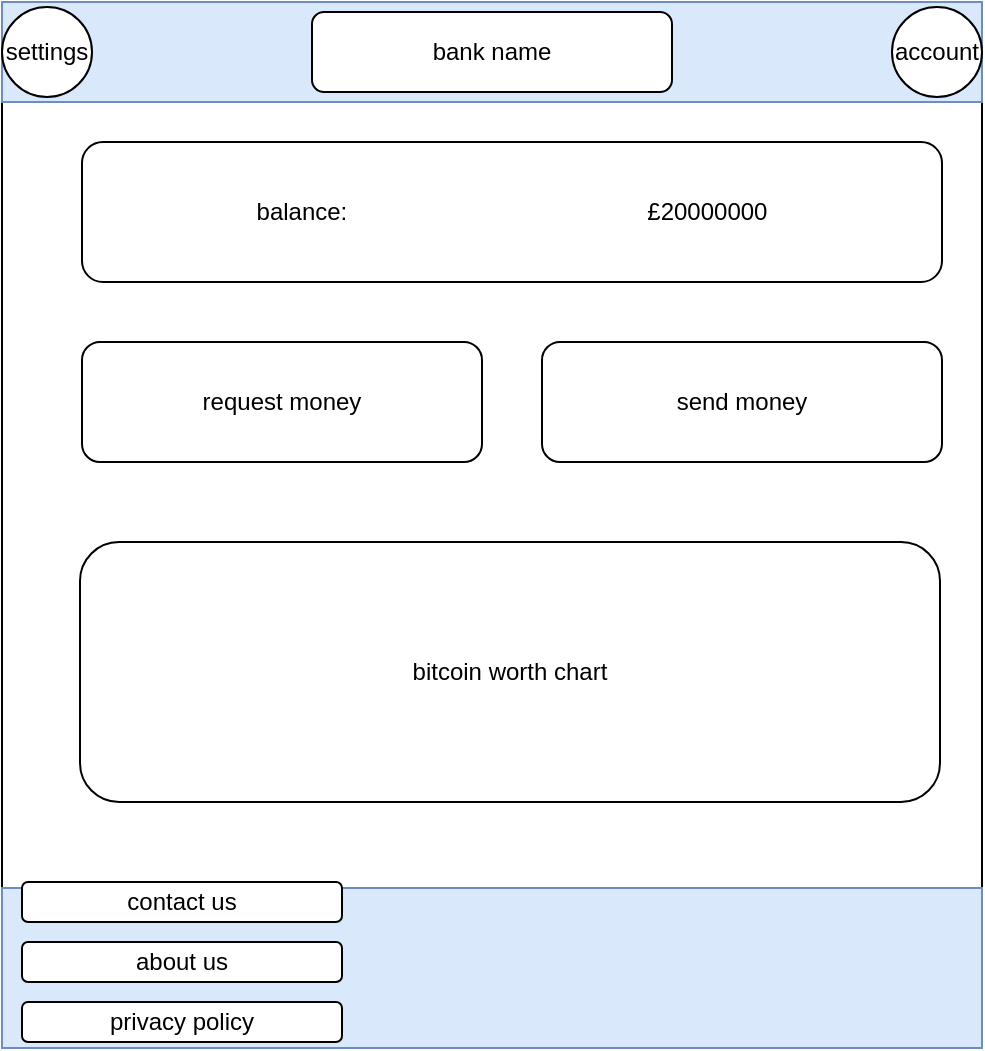 <mxfile version="15.6.2" type="github" pages="3"><diagram id="nursHffVn5OxHQCl_VeV" name="Page-1"><mxGraphModel dx="341" dy="509" grid="0" gridSize="10" guides="1" tooltips="1" connect="1" arrows="1" fold="1" page="0" pageScale="1" pageWidth="827" pageHeight="1169" math="0" shadow="0"><root><mxCell id="0"/><mxCell id="1" parent="0"/><mxCell id="YU9cAg5Aw2QOeE8i8hxD-1" value="" style="whiteSpace=wrap;html=1;aspect=fixed;" vertex="1" parent="1"><mxGeometry x="230" y="80" width="490" height="490" as="geometry"/></mxCell><mxCell id="YU9cAg5Aw2QOeE8i8hxD-2" value="" style="rounded=0;whiteSpace=wrap;html=1;fillColor=#dae8fc;strokeColor=#6c8ebf;" vertex="1" parent="1"><mxGeometry x="230" y="80" width="490" height="50" as="geometry"/></mxCell><mxCell id="YU9cAg5Aw2QOeE8i8hxD-3" value="account" style="ellipse;whiteSpace=wrap;html=1;aspect=fixed;" vertex="1" parent="1"><mxGeometry x="675" y="82.5" width="45" height="45" as="geometry"/></mxCell><mxCell id="YU9cAg5Aw2QOeE8i8hxD-4" value="settings " style="ellipse;whiteSpace=wrap;html=1;aspect=fixed;" vertex="1" parent="1"><mxGeometry x="230" y="82.5" width="45" height="45" as="geometry"/></mxCell><mxCell id="YU9cAg5Aw2QOeE8i8hxD-5" value="bank name " style="rounded=1;whiteSpace=wrap;html=1;" vertex="1" parent="1"><mxGeometry x="385" y="85" width="180" height="40" as="geometry"/></mxCell><mxCell id="YU9cAg5Aw2QOeE8i8hxD-6" value="" style="rounded=0;whiteSpace=wrap;html=1;fillColor=#dae8fc;strokeColor=#6c8ebf;" vertex="1" parent="1"><mxGeometry x="230" y="523" width="490" height="80" as="geometry"/></mxCell><mxCell id="YU9cAg5Aw2QOeE8i8hxD-7" value="balance:&amp;nbsp;&amp;nbsp;&amp;nbsp;&amp;nbsp;&amp;nbsp;&amp;nbsp;&amp;nbsp;&amp;nbsp;&amp;nbsp;&amp;nbsp;&amp;nbsp;&amp;nbsp;&amp;nbsp;&amp;nbsp;&amp;nbsp;&amp;nbsp;&amp;nbsp;&amp;nbsp;&amp;nbsp;&amp;nbsp;&amp;nbsp;&amp;nbsp;&amp;nbsp;&amp;nbsp;&amp;nbsp;&amp;nbsp;&amp;nbsp;&amp;nbsp;&amp;nbsp;&amp;nbsp;&amp;nbsp;&amp;nbsp;&amp;nbsp;&amp;nbsp;&amp;nbsp;&amp;nbsp;&amp;nbsp;&amp;nbsp;&amp;nbsp;&amp;nbsp;&amp;nbsp;&amp;nbsp;&amp;nbsp;&amp;nbsp; £20000000 " style="rounded=1;whiteSpace=wrap;html=1;" vertex="1" parent="1"><mxGeometry x="270" y="150" width="430" height="70" as="geometry"/></mxCell><mxCell id="YU9cAg5Aw2QOeE8i8hxD-8" value="send money " style="rounded=1;whiteSpace=wrap;html=1;" vertex="1" parent="1"><mxGeometry x="500" y="250" width="200" height="60" as="geometry"/></mxCell><mxCell id="YU9cAg5Aw2QOeE8i8hxD-9" value="request money " style="rounded=1;whiteSpace=wrap;html=1;" vertex="1" parent="1"><mxGeometry x="270" y="250" width="200" height="60" as="geometry"/></mxCell><mxCell id="YU9cAg5Aw2QOeE8i8hxD-10" value="bitcoin worth chart " style="rounded=1;whiteSpace=wrap;html=1;" vertex="1" parent="1"><mxGeometry x="269" y="350" width="430" height="130" as="geometry"/></mxCell><mxCell id="YU9cAg5Aw2QOeE8i8hxD-11" value="contact us " style="rounded=1;whiteSpace=wrap;html=1;" vertex="1" parent="1"><mxGeometry x="240" y="520" width="160" height="20" as="geometry"/></mxCell><mxCell id="YU9cAg5Aw2QOeE8i8hxD-12" value="about us " style="rounded=1;whiteSpace=wrap;html=1;" vertex="1" parent="1"><mxGeometry x="240" y="550" width="160" height="20" as="geometry"/></mxCell><mxCell id="YU9cAg5Aw2QOeE8i8hxD-13" value="privacy policy " style="rounded=1;whiteSpace=wrap;html=1;" vertex="1" parent="1"><mxGeometry x="240" y="580" width="160" height="20" as="geometry"/></mxCell></root></mxGraphModel></diagram><diagram name="Page-2" id="-O6fRZbIYOHC15YzvNwE"><mxGraphModel dx="868" dy="485" grid="1" gridSize="10" guides="1" tooltips="1" connect="1" arrows="1" fold="1" page="1" pageScale="1" pageWidth="827" pageHeight="1169" math="0" shadow="0"><root><mxCell id="0SpBcJjKNpyZ5wDlqcXV-0"/><mxCell id="0SpBcJjKNpyZ5wDlqcXV-1" parent="0SpBcJjKNpyZ5wDlqcXV-0"/><mxCell id="0SpBcJjKNpyZ5wDlqcXV-2" value="" style="whiteSpace=wrap;html=1;aspect=fixed;" vertex="1" parent="0SpBcJjKNpyZ5wDlqcXV-1"><mxGeometry x="200" y="40" width="480" height="480" as="geometry"/></mxCell><mxCell id="0SpBcJjKNpyZ5wDlqcXV-3" value="" style="rounded=0;whiteSpace=wrap;html=1;fillColor=#dae8fc;strokeColor=#6c8ebf;" vertex="1" parent="0SpBcJjKNpyZ5wDlqcXV-1"><mxGeometry x="200" y="40" width="480" height="60" as="geometry"/></mxCell><mxCell id="0SpBcJjKNpyZ5wDlqcXV-4" value="settings " style="ellipse;whiteSpace=wrap;html=1;aspect=fixed;" vertex="1" parent="0SpBcJjKNpyZ5wDlqcXV-1"><mxGeometry x="200" y="45" width="50" height="50" as="geometry"/></mxCell><mxCell id="RMvY8U53mhcPWY6Bz4Ip-0" value="" style="rounded=0;whiteSpace=wrap;html=1;fillColor=#dae8fc;strokeColor=#6c8ebf;" vertex="1" parent="0SpBcJjKNpyZ5wDlqcXV-1"><mxGeometry x="200" y="470" width="480" height="80" as="geometry"/></mxCell><mxCell id="RMvY8U53mhcPWY6Bz4Ip-1" value="contact us " style="rounded=1;whiteSpace=wrap;html=1;" vertex="1" parent="0SpBcJjKNpyZ5wDlqcXV-1"><mxGeometry x="210" y="470" width="160" height="20" as="geometry"/></mxCell><mxCell id="RMvY8U53mhcPWY6Bz4Ip-2" value="about us " style="rounded=1;whiteSpace=wrap;html=1;" vertex="1" parent="0SpBcJjKNpyZ5wDlqcXV-1"><mxGeometry x="210" y="500" width="160" height="20" as="geometry"/></mxCell><mxCell id="RMvY8U53mhcPWY6Bz4Ip-3" value="privacy policy " style="rounded=1;whiteSpace=wrap;html=1;" vertex="1" parent="0SpBcJjKNpyZ5wDlqcXV-1"><mxGeometry x="210" y="530" width="160" height="20" as="geometry"/></mxCell><mxCell id="RMvY8U53mhcPWY6Bz4Ip-4" value="&lt;div&gt;profile &lt;br&gt;&lt;/div&gt;&lt;div&gt;picture &lt;br&gt;&lt;/div&gt;" style="ellipse;whiteSpace=wrap;html=1;aspect=fixed;" vertex="1" parent="0SpBcJjKNpyZ5wDlqcXV-1"><mxGeometry x="400" y="110" width="80" height="80" as="geometry"/></mxCell><mxCell id="RMvY8U53mhcPWY6Bz4Ip-5" value="bank name " style="rounded=1;whiteSpace=wrap;html=1;" vertex="1" parent="0SpBcJjKNpyZ5wDlqcXV-1"><mxGeometry x="350" y="50" width="180" height="45" as="geometry"/></mxCell><mxCell id="RMvY8U53mhcPWY6Bz4Ip-6" value="name;&amp;nbsp;&amp;nbsp;&amp;nbsp;&amp;nbsp;&amp;nbsp;&amp;nbsp;&amp;nbsp;&amp;nbsp;&amp;nbsp;&amp;nbsp;&amp;nbsp;&amp;nbsp;&amp;nbsp;&amp;nbsp;&amp;nbsp;&amp;nbsp;&amp;nbsp;&amp;nbsp;&amp;nbsp;&amp;nbsp;&amp;nbsp;&amp;nbsp;&amp;nbsp;&amp;nbsp;&amp;nbsp;&amp;nbsp;&amp;nbsp;&amp;nbsp;&amp;nbsp;&amp;nbsp;&amp;nbsp;&amp;nbsp;&amp;nbsp;&amp;nbsp;&amp;nbsp;&amp;nbsp;&amp;nbsp;&amp;nbsp;&amp;nbsp;&amp;nbsp;&amp;nbsp;&amp;nbsp;&amp;nbsp;&amp;nbsp;&amp;nbsp;&amp;nbsp;&amp;nbsp;&amp;nbsp; " style="rounded=1;whiteSpace=wrap;html=1;" vertex="1" parent="0SpBcJjKNpyZ5wDlqcXV-1"><mxGeometry x="330" y="210" width="220" height="30" as="geometry"/></mxCell><mxCell id="RMvY8U53mhcPWY6Bz4Ip-7" value="change password " style="rounded=1;whiteSpace=wrap;html=1;" vertex="1" parent="0SpBcJjKNpyZ5wDlqcXV-1"><mxGeometry x="330" y="410" width="220" height="30" as="geometry"/></mxCell><mxCell id="RMvY8U53mhcPWY6Bz4Ip-8" value="email;&amp;nbsp;&amp;nbsp;&amp;nbsp;&amp;nbsp;&amp;nbsp;&amp;nbsp;&amp;nbsp;&amp;nbsp;&amp;nbsp;&amp;nbsp;&amp;nbsp;&amp;nbsp;&amp;nbsp;&amp;nbsp;&amp;nbsp;&amp;nbsp;&amp;nbsp;&amp;nbsp;&amp;nbsp;&amp;nbsp;&amp;nbsp;&amp;nbsp;&amp;nbsp;&amp;nbsp;&amp;nbsp;&amp;nbsp;&amp;nbsp;&amp;nbsp;&amp;nbsp;&amp;nbsp;&amp;nbsp;&amp;nbsp;&amp;nbsp;&amp;nbsp;&amp;nbsp;&amp;nbsp;&amp;nbsp;&amp;nbsp;&amp;nbsp;&amp;nbsp;&amp;nbsp;&amp;nbsp;&amp;nbsp;&amp;nbsp;&amp;nbsp;&amp;nbsp;&amp;nbsp;&amp;nbsp; " style="rounded=1;whiteSpace=wrap;html=1;" vertex="1" parent="0SpBcJjKNpyZ5wDlqcXV-1"><mxGeometry x="330" y="360" width="220" height="30" as="geometry"/></mxCell><mxCell id="RMvY8U53mhcPWY6Bz4Ip-9" value="phone number;&amp;nbsp;&amp;nbsp;&amp;nbsp;&amp;nbsp;&amp;nbsp;&amp;nbsp;&amp;nbsp;&amp;nbsp;&amp;nbsp;&amp;nbsp;&amp;nbsp;&amp;nbsp;&amp;nbsp;&amp;nbsp;&amp;nbsp;&amp;nbsp;&amp;nbsp;&amp;nbsp;&amp;nbsp;&amp;nbsp;&amp;nbsp;&amp;nbsp;&amp;nbsp;&amp;nbsp;&amp;nbsp;&amp;nbsp;&amp;nbsp;&amp;nbsp;&amp;nbsp;&amp;nbsp;&amp;nbsp;&amp;nbsp;&amp;nbsp;&amp;nbsp;&amp;nbsp;&amp;nbsp;&amp;nbsp;&amp;nbsp; " style="rounded=1;whiteSpace=wrap;html=1;" vertex="1" parent="0SpBcJjKNpyZ5wDlqcXV-1"><mxGeometry x="330" y="310" width="220" height="30" as="geometry"/></mxCell><mxCell id="RMvY8U53mhcPWY6Bz4Ip-10" value="age:&amp;nbsp;&amp;nbsp;&amp;nbsp;&amp;nbsp;&amp;nbsp;&amp;nbsp;&amp;nbsp;&amp;nbsp;&amp;nbsp;&amp;nbsp;&amp;nbsp;&amp;nbsp;&amp;nbsp;&amp;nbsp;&amp;nbsp;&amp;nbsp;&amp;nbsp;&amp;nbsp;&amp;nbsp;&amp;nbsp;&amp;nbsp;&amp;nbsp;&amp;nbsp;&amp;nbsp;&amp;nbsp;&amp;nbsp;&amp;nbsp;&amp;nbsp;&amp;nbsp;&amp;nbsp;&amp;nbsp;&amp;nbsp;&amp;nbsp;&amp;nbsp;&amp;nbsp;&amp;nbsp;&amp;nbsp;&amp;nbsp;&amp;nbsp;&amp;nbsp;&amp;nbsp;&amp;nbsp;&amp;nbsp;&amp;nbsp;&amp;nbsp;&amp;nbsp;&amp;nbsp;&amp;nbsp;&amp;nbsp;&amp;nbsp; " style="rounded=1;whiteSpace=wrap;html=1;" vertex="1" parent="0SpBcJjKNpyZ5wDlqcXV-1"><mxGeometry x="330" y="260" width="220" height="30" as="geometry"/></mxCell></root></mxGraphModel></diagram><diagram name="Page-3" id="JzJwdWJ7GTqEpURJrkgs"><mxGraphModel dx="868" dy="485" grid="1" gridSize="10" guides="1" tooltips="1" connect="1" arrows="1" fold="1" page="1" pageScale="1" pageWidth="827" pageHeight="1169" math="0" shadow="0"><root><mxCell id="toaVMBSk90z7J773eM6F-0"/><mxCell id="toaVMBSk90z7J773eM6F-1" parent="toaVMBSk90z7J773eM6F-0"/><mxCell id="a9_N7I4xQDviV986muRv-0" value="" style="whiteSpace=wrap;html=1;aspect=fixed;" vertex="1" parent="toaVMBSk90z7J773eM6F-1"><mxGeometry x="200" y="40" width="480" height="480" as="geometry"/></mxCell><mxCell id="a9_N7I4xQDviV986muRv-1" value="" style="rounded=0;whiteSpace=wrap;html=1;fillColor=#dae8fc;strokeColor=#6c8ebf;" vertex="1" parent="toaVMBSk90z7J773eM6F-1"><mxGeometry x="200" y="40" width="480" height="60" as="geometry"/></mxCell><mxCell id="a9_N7I4xQDviV986muRv-2" value="settings " style="ellipse;whiteSpace=wrap;html=1;aspect=fixed;" vertex="1" parent="toaVMBSk90z7J773eM6F-1"><mxGeometry x="200" y="45" width="50" height="50" as="geometry"/></mxCell><mxCell id="a9_N7I4xQDviV986muRv-3" value="" style="rounded=0;whiteSpace=wrap;html=1;fillColor=#dae8fc;strokeColor=#6c8ebf;" vertex="1" parent="toaVMBSk90z7J773eM6F-1"><mxGeometry x="200" y="470" width="480" height="80" as="geometry"/></mxCell><mxCell id="a9_N7I4xQDviV986muRv-4" value="contact us " style="rounded=1;whiteSpace=wrap;html=1;" vertex="1" parent="toaVMBSk90z7J773eM6F-1"><mxGeometry x="210" y="470" width="160" height="20" as="geometry"/></mxCell><mxCell id="a9_N7I4xQDviV986muRv-5" value="about us " style="rounded=1;whiteSpace=wrap;html=1;" vertex="1" parent="toaVMBSk90z7J773eM6F-1"><mxGeometry x="210" y="500" width="160" height="20" as="geometry"/></mxCell><mxCell id="a9_N7I4xQDviV986muRv-6" value="privacy policy " style="rounded=1;whiteSpace=wrap;html=1;" vertex="1" parent="toaVMBSk90z7J773eM6F-1"><mxGeometry x="210" y="530" width="160" height="20" as="geometry"/></mxCell><mxCell id="a9_N7I4xQDviV986muRv-8" value="bank name " style="rounded=1;whiteSpace=wrap;html=1;" vertex="1" parent="toaVMBSk90z7J773eM6F-1"><mxGeometry x="350" y="50" width="180" height="45" as="geometry"/></mxCell><mxCell id="a9_N7I4xQDviV986muRv-10" value="text box" style="rounded=1;whiteSpace=wrap;html=1;" vertex="1" parent="toaVMBSk90z7J773eM6F-1"><mxGeometry x="240" y="180" width="410" height="250" as="geometry"/></mxCell><mxCell id="a9_N7I4xQDviV986muRv-11" value="(dropbox) reason for contacting:" style="rounded=1;whiteSpace=wrap;html=1;" vertex="1" parent="toaVMBSk90z7J773eM6F-1"><mxGeometry x="240" y="130" width="220" height="30" as="geometry"/></mxCell><mxCell id="a9_N7I4xQDviV986muRv-14" value="send " style="rounded=0;whiteSpace=wrap;html=1;" vertex="1" parent="toaVMBSk90z7J773eM6F-1"><mxGeometry x="510" y="390" width="140" height="40" as="geometry"/></mxCell><mxCell id="a9_N7I4xQDviV986muRv-15" value="account" style="ellipse;whiteSpace=wrap;html=1;aspect=fixed;" vertex="1" parent="toaVMBSk90z7J773eM6F-1"><mxGeometry x="620" y="45" width="50" height="50" as="geometry"/></mxCell></root></mxGraphModel></diagram></mxfile>